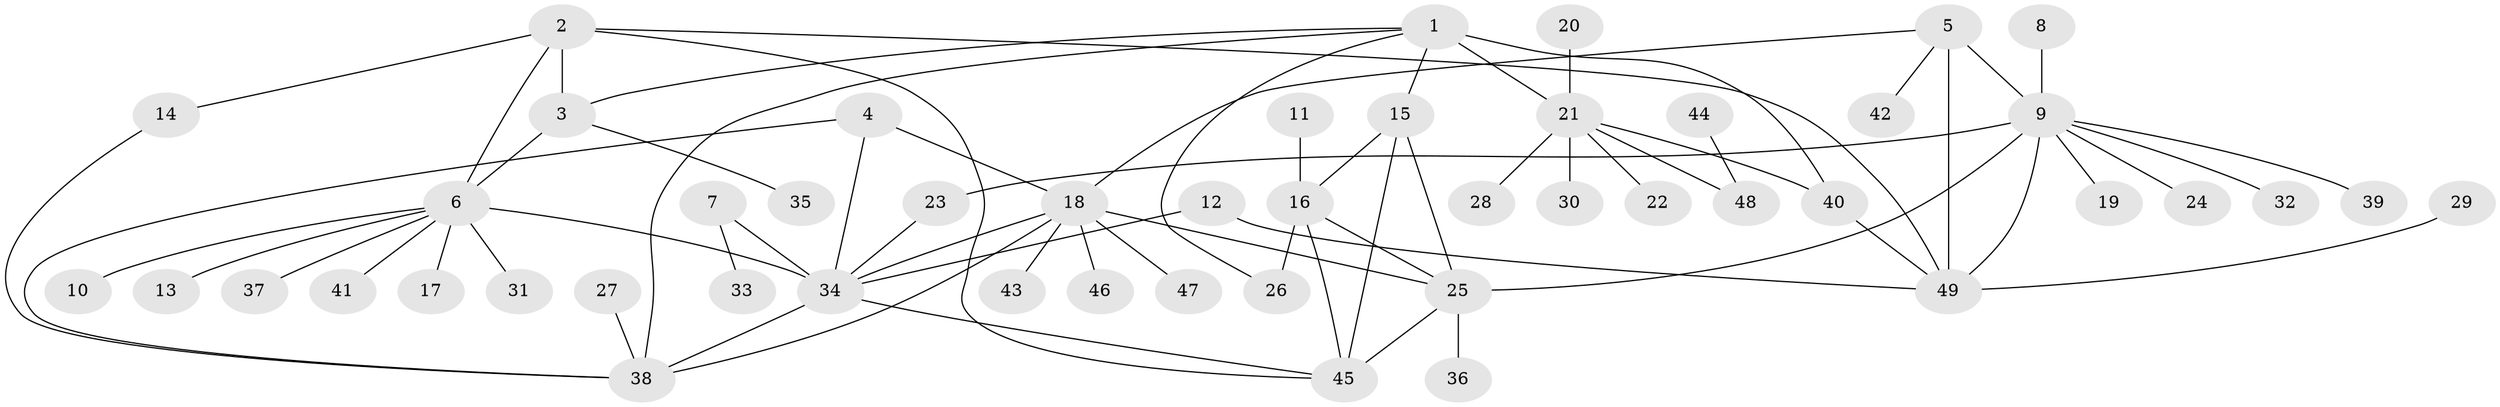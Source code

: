 // original degree distribution, {6: 0.075, 9: 0.0375, 4: 0.05, 11: 0.025, 5: 0.025, 8: 0.0125, 3: 0.025, 10: 0.0125, 1: 0.5375, 2: 0.2}
// Generated by graph-tools (version 1.1) at 2025/37/03/04/25 23:37:44]
// undirected, 49 vertices, 68 edges
graph export_dot {
  node [color=gray90,style=filled];
  1;
  2;
  3;
  4;
  5;
  6;
  7;
  8;
  9;
  10;
  11;
  12;
  13;
  14;
  15;
  16;
  17;
  18;
  19;
  20;
  21;
  22;
  23;
  24;
  25;
  26;
  27;
  28;
  29;
  30;
  31;
  32;
  33;
  34;
  35;
  36;
  37;
  38;
  39;
  40;
  41;
  42;
  43;
  44;
  45;
  46;
  47;
  48;
  49;
  1 -- 3 [weight=1.0];
  1 -- 15 [weight=1.0];
  1 -- 21 [weight=2.0];
  1 -- 26 [weight=1.0];
  1 -- 38 [weight=1.0];
  1 -- 40 [weight=2.0];
  2 -- 3 [weight=2.0];
  2 -- 6 [weight=2.0];
  2 -- 14 [weight=1.0];
  2 -- 45 [weight=1.0];
  2 -- 49 [weight=1.0];
  3 -- 6 [weight=1.0];
  3 -- 35 [weight=1.0];
  4 -- 18 [weight=1.0];
  4 -- 34 [weight=1.0];
  4 -- 38 [weight=1.0];
  5 -- 9 [weight=2.0];
  5 -- 18 [weight=1.0];
  5 -- 42 [weight=1.0];
  5 -- 49 [weight=2.0];
  6 -- 10 [weight=1.0];
  6 -- 13 [weight=1.0];
  6 -- 17 [weight=1.0];
  6 -- 31 [weight=1.0];
  6 -- 34 [weight=1.0];
  6 -- 37 [weight=1.0];
  6 -- 41 [weight=1.0];
  7 -- 33 [weight=1.0];
  7 -- 34 [weight=1.0];
  8 -- 9 [weight=1.0];
  9 -- 19 [weight=1.0];
  9 -- 23 [weight=1.0];
  9 -- 24 [weight=1.0];
  9 -- 25 [weight=1.0];
  9 -- 32 [weight=1.0];
  9 -- 39 [weight=1.0];
  9 -- 49 [weight=1.0];
  11 -- 16 [weight=1.0];
  12 -- 34 [weight=1.0];
  12 -- 49 [weight=1.0];
  14 -- 38 [weight=1.0];
  15 -- 16 [weight=1.0];
  15 -- 25 [weight=1.0];
  15 -- 45 [weight=1.0];
  16 -- 25 [weight=1.0];
  16 -- 26 [weight=1.0];
  16 -- 45 [weight=1.0];
  18 -- 25 [weight=1.0];
  18 -- 34 [weight=1.0];
  18 -- 38 [weight=1.0];
  18 -- 43 [weight=1.0];
  18 -- 46 [weight=1.0];
  18 -- 47 [weight=1.0];
  20 -- 21 [weight=1.0];
  21 -- 22 [weight=1.0];
  21 -- 28 [weight=1.0];
  21 -- 30 [weight=1.0];
  21 -- 40 [weight=1.0];
  21 -- 48 [weight=1.0];
  23 -- 34 [weight=1.0];
  25 -- 36 [weight=1.0];
  25 -- 45 [weight=1.0];
  27 -- 38 [weight=1.0];
  29 -- 49 [weight=1.0];
  34 -- 38 [weight=1.0];
  34 -- 45 [weight=1.0];
  40 -- 49 [weight=1.0];
  44 -- 48 [weight=1.0];
}
